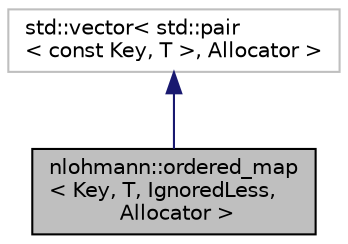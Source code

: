 digraph "nlohmann::ordered_map&lt; Key, T, IgnoredLess, Allocator &gt;"
{
  edge [fontname="Helvetica",fontsize="10",labelfontname="Helvetica",labelfontsize="10"];
  node [fontname="Helvetica",fontsize="10",shape=record];
  Node2 [label="nlohmann::ordered_map\l\< Key, T, IgnoredLess,\l Allocator \>",height=0.2,width=0.4,color="black", fillcolor="grey75", style="filled", fontcolor="black"];
  Node3 -> Node2 [dir="back",color="midnightblue",fontsize="10",style="solid",fontname="Helvetica"];
  Node3 [label="std::vector\< std::pair\l\< const Key, T \>, Allocator \>",height=0.2,width=0.4,color="grey75", fillcolor="white", style="filled"];
}
